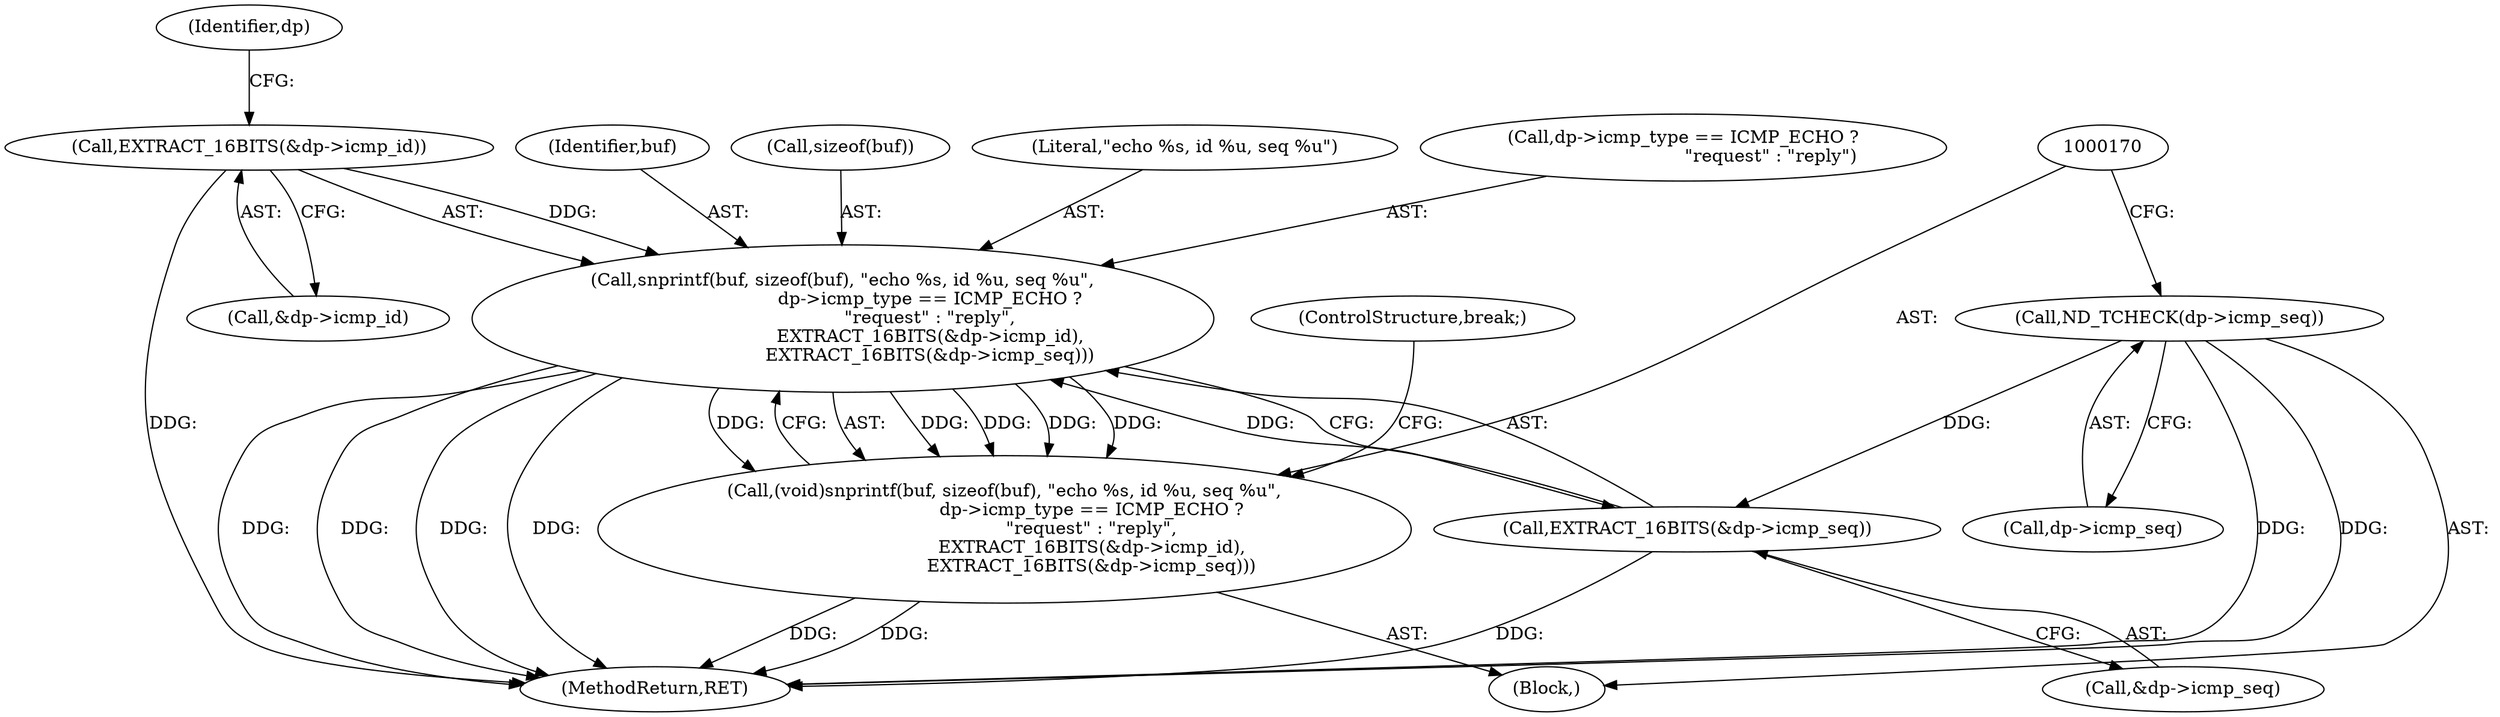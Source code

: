 digraph "0_tcpdump_2b62d1dda41590db29368ec7ba5f4faf3464765a@API" {
"1000171" [label="(Call,snprintf(buf, sizeof(buf), \"echo %s, id %u, seq %u\",\n                               dp->icmp_type == ICMP_ECHO ?\n                               \"request\" : \"reply\",\n                               EXTRACT_16BITS(&dp->icmp_id),\n                               EXTRACT_16BITS(&dp->icmp_seq)))"];
"1000184" [label="(Call,EXTRACT_16BITS(&dp->icmp_id))"];
"1000189" [label="(Call,EXTRACT_16BITS(&dp->icmp_seq))"];
"1000165" [label="(Call,ND_TCHECK(dp->icmp_seq))"];
"1000169" [label="(Call,(void)snprintf(buf, sizeof(buf), \"echo %s, id %u, seq %u\",\n                               dp->icmp_type == ICMP_ECHO ?\n                               \"request\" : \"reply\",\n                               EXTRACT_16BITS(&dp->icmp_id),\n                               EXTRACT_16BITS(&dp->icmp_seq)))"];
"1000190" [label="(Call,&dp->icmp_seq)"];
"1000189" [label="(Call,EXTRACT_16BITS(&dp->icmp_seq))"];
"1000171" [label="(Call,snprintf(buf, sizeof(buf), \"echo %s, id %u, seq %u\",\n                               dp->icmp_type == ICMP_ECHO ?\n                               \"request\" : \"reply\",\n                               EXTRACT_16BITS(&dp->icmp_id),\n                               EXTRACT_16BITS(&dp->icmp_seq)))"];
"1000175" [label="(Literal,\"echo %s, id %u, seq %u\")"];
"1000169" [label="(Call,(void)snprintf(buf, sizeof(buf), \"echo %s, id %u, seq %u\",\n                               dp->icmp_type == ICMP_ECHO ?\n                               \"request\" : \"reply\",\n                               EXTRACT_16BITS(&dp->icmp_id),\n                               EXTRACT_16BITS(&dp->icmp_seq)))"];
"1000176" [label="(Call,dp->icmp_type == ICMP_ECHO ?\n                               \"request\" : \"reply\")"];
"1000172" [label="(Identifier,buf)"];
"1001245" [label="(MethodReturn,RET)"];
"1000192" [label="(Identifier,dp)"];
"1000162" [label="(Block,)"];
"1000166" [label="(Call,dp->icmp_seq)"];
"1000194" [label="(ControlStructure,break;)"];
"1000173" [label="(Call,sizeof(buf))"];
"1000184" [label="(Call,EXTRACT_16BITS(&dp->icmp_id))"];
"1000185" [label="(Call,&dp->icmp_id)"];
"1000165" [label="(Call,ND_TCHECK(dp->icmp_seq))"];
"1000171" -> "1000169"  [label="AST: "];
"1000171" -> "1000189"  [label="CFG: "];
"1000172" -> "1000171"  [label="AST: "];
"1000173" -> "1000171"  [label="AST: "];
"1000175" -> "1000171"  [label="AST: "];
"1000176" -> "1000171"  [label="AST: "];
"1000184" -> "1000171"  [label="AST: "];
"1000189" -> "1000171"  [label="AST: "];
"1000169" -> "1000171"  [label="CFG: "];
"1000171" -> "1001245"  [label="DDG: "];
"1000171" -> "1001245"  [label="DDG: "];
"1000171" -> "1001245"  [label="DDG: "];
"1000171" -> "1001245"  [label="DDG: "];
"1000171" -> "1000169"  [label="DDG: "];
"1000171" -> "1000169"  [label="DDG: "];
"1000171" -> "1000169"  [label="DDG: "];
"1000171" -> "1000169"  [label="DDG: "];
"1000171" -> "1000169"  [label="DDG: "];
"1000184" -> "1000171"  [label="DDG: "];
"1000189" -> "1000171"  [label="DDG: "];
"1000184" -> "1000185"  [label="CFG: "];
"1000185" -> "1000184"  [label="AST: "];
"1000192" -> "1000184"  [label="CFG: "];
"1000184" -> "1001245"  [label="DDG: "];
"1000189" -> "1000190"  [label="CFG: "];
"1000190" -> "1000189"  [label="AST: "];
"1000189" -> "1001245"  [label="DDG: "];
"1000165" -> "1000189"  [label="DDG: "];
"1000165" -> "1000162"  [label="AST: "];
"1000165" -> "1000166"  [label="CFG: "];
"1000166" -> "1000165"  [label="AST: "];
"1000170" -> "1000165"  [label="CFG: "];
"1000165" -> "1001245"  [label="DDG: "];
"1000165" -> "1001245"  [label="DDG: "];
"1000169" -> "1000162"  [label="AST: "];
"1000170" -> "1000169"  [label="AST: "];
"1000194" -> "1000169"  [label="CFG: "];
"1000169" -> "1001245"  [label="DDG: "];
"1000169" -> "1001245"  [label="DDG: "];
}
